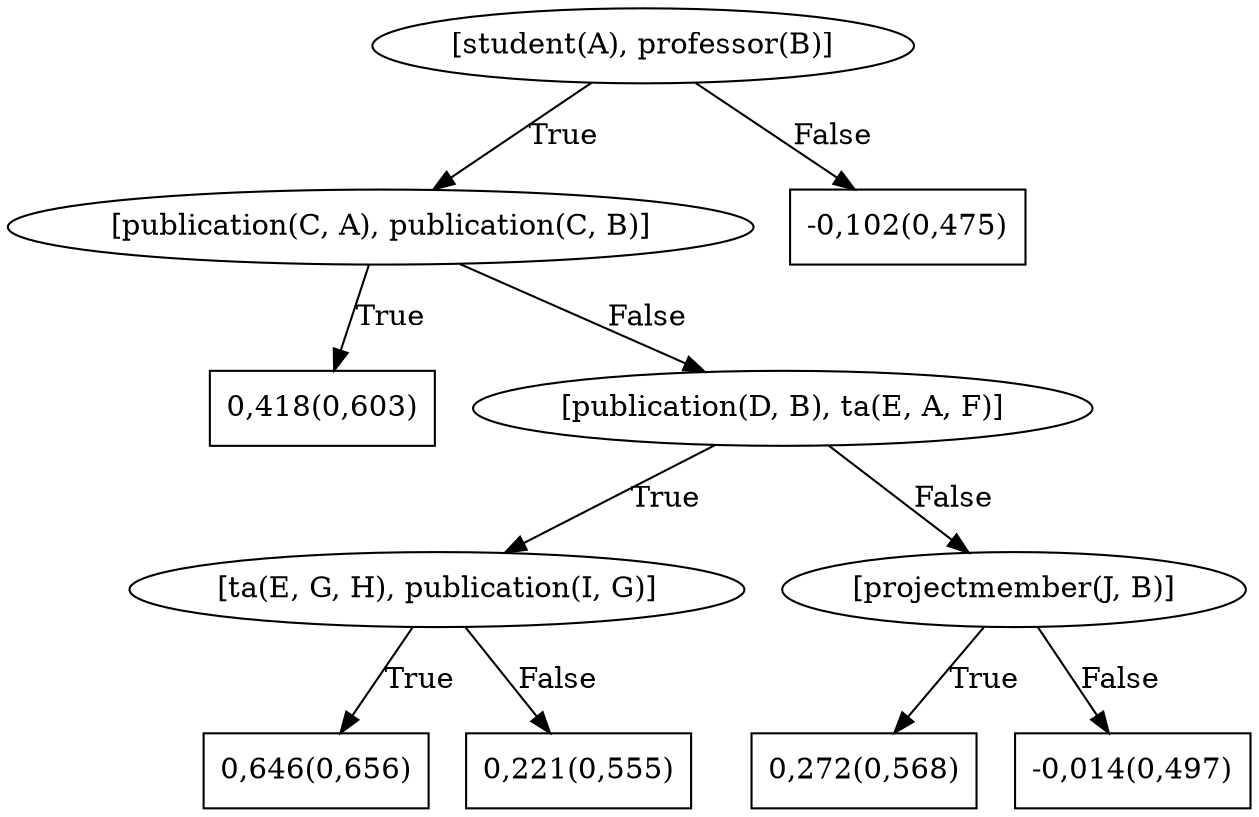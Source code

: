 digraph G{ 
1[label = "[student(A), professor(B)]"];
1 -> 2[label="True"];
1 -> 3[label="False"];
2[label = "[publication(C, A), publication(C, B)]"];
2 -> 4[label="True"];
2 -> 5[label="False"];
4[shape = box,label = "0,418(0,603)"];
5[label = "[publication(D, B), ta(E, A, F)]"];
5 -> 6[label="True"];
5 -> 7[label="False"];
6[label = "[ta(E, G, H), publication(I, G)]"];
6 -> 8[label="True"];
6 -> 9[label="False"];
8[shape = box,label = "0,646(0,656)"];
9[shape = box,label = "0,221(0,555)"];
7[label = "[projectmember(J, B)]"];
7 -> 10[label="True"];
7 -> 11[label="False"];
10[shape = box,label = "0,272(0,568)"];
11[shape = box,label = "-0,014(0,497)"];
3[shape = box,label = "-0,102(0,475)"];
}
